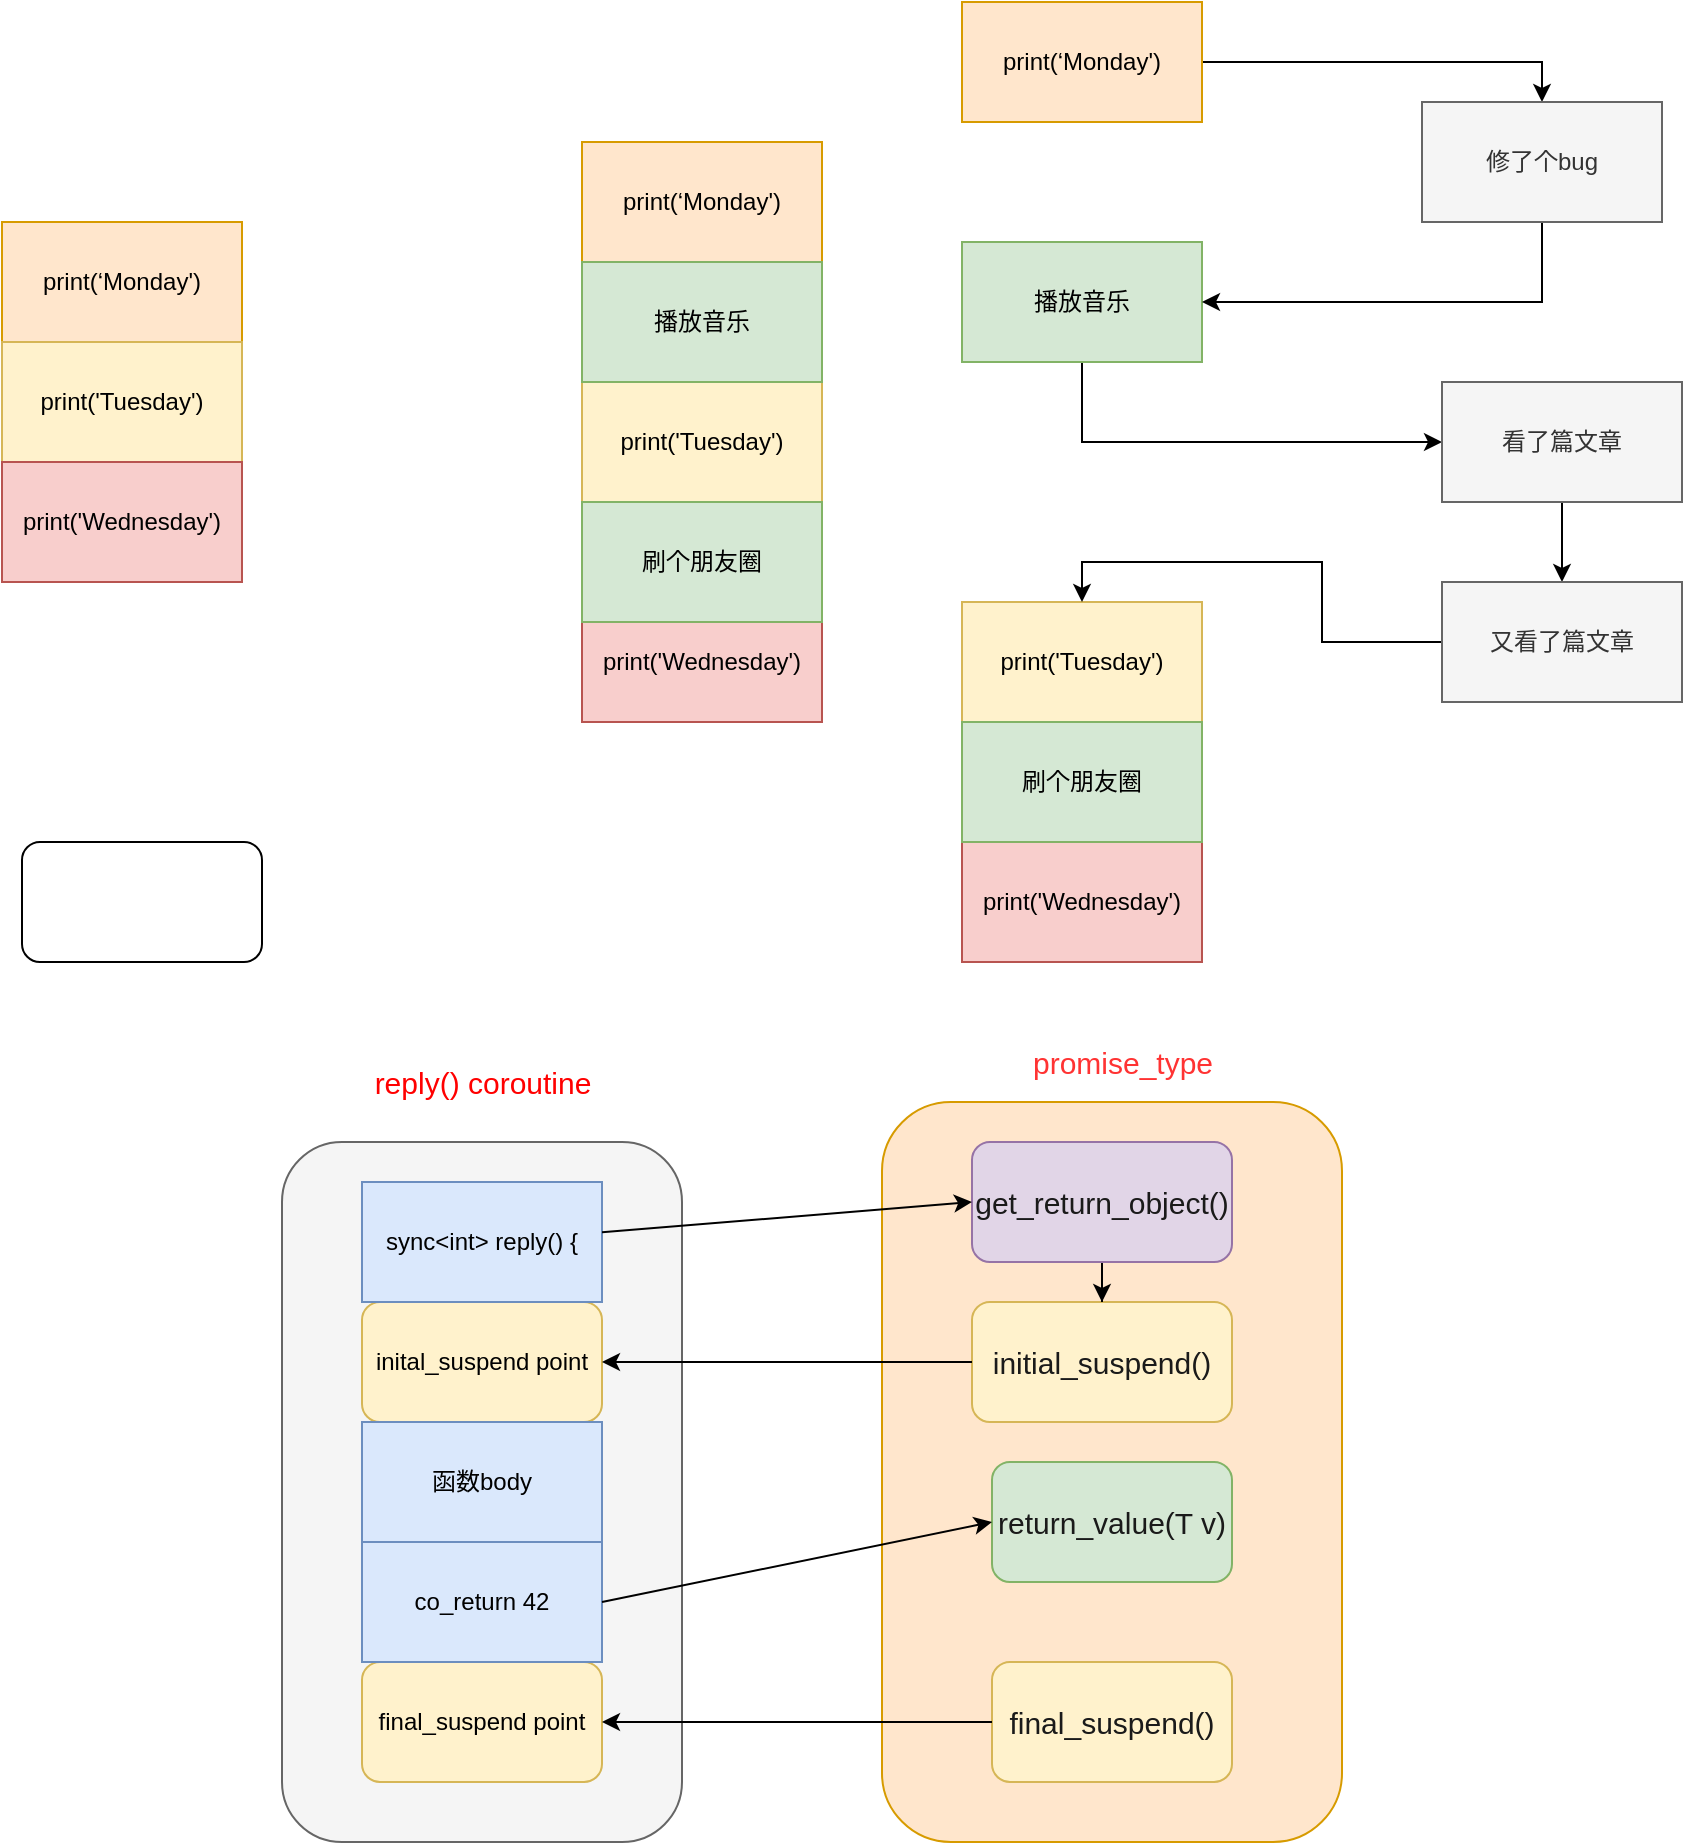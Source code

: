 <mxfile version="13.6.10" type="github"><diagram id="arvKgqraiX-c-Asr5_2m" name="Page-1"><mxGraphModel dx="1186" dy="685" grid="1" gridSize="10" guides="1" tooltips="1" connect="1" arrows="1" fold="1" page="1" pageScale="1" pageWidth="850" pageHeight="1100" math="0" shadow="0"><root><mxCell id="0"/><mxCell id="1" parent="0"/><mxCell id="3QBmXM8pbKys-sg0Cbji-31" value="" style="rounded=1;whiteSpace=wrap;html=1;fontSize=15;fillColor=#ffe6cc;strokeColor=#d79b00;" parent="1" vertex="1"><mxGeometry x="530" y="610" width="230" height="370" as="geometry"/></mxCell><mxCell id="3QBmXM8pbKys-sg0Cbji-29" value="" style="rounded=1;whiteSpace=wrap;html=1;fillColor=#f5f5f5;strokeColor=#666666;fontColor=#333333;" parent="1" vertex="1"><mxGeometry x="230" y="630" width="200" height="350" as="geometry"/></mxCell><mxCell id="3QBmXM8pbKys-sg0Cbji-1" value="print(‘Monday')" style="rounded=0;whiteSpace=wrap;html=1;fillColor=#ffe6cc;strokeColor=#d79b00;" parent="1" vertex="1"><mxGeometry x="90" y="170" width="120" height="60" as="geometry"/></mxCell><mxCell id="3QBmXM8pbKys-sg0Cbji-2" value="print('Tuesday')" style="rounded=0;whiteSpace=wrap;html=1;fillColor=#fff2cc;strokeColor=#d6b656;" parent="1" vertex="1"><mxGeometry x="90" y="230" width="120" height="60" as="geometry"/></mxCell><mxCell id="3QBmXM8pbKys-sg0Cbji-3" value="print('Wednesday')" style="rounded=0;whiteSpace=wrap;html=1;fillColor=#f8cecc;strokeColor=#b85450;" parent="1" vertex="1"><mxGeometry x="90" y="290" width="120" height="60" as="geometry"/></mxCell><mxCell id="3QBmXM8pbKys-sg0Cbji-4" value="print(‘Monday')" style="rounded=0;whiteSpace=wrap;html=1;fillColor=#ffe6cc;strokeColor=#d79b00;" parent="1" vertex="1"><mxGeometry x="380" y="130" width="120" height="60" as="geometry"/></mxCell><mxCell id="3QBmXM8pbKys-sg0Cbji-5" value="print('Tuesday')" style="rounded=0;whiteSpace=wrap;html=1;fillColor=#fff2cc;strokeColor=#d6b656;" parent="1" vertex="1"><mxGeometry x="380" y="250" width="120" height="60" as="geometry"/></mxCell><mxCell id="3QBmXM8pbKys-sg0Cbji-6" value="print('Wednesday')" style="rounded=0;whiteSpace=wrap;html=1;fillColor=#f8cecc;strokeColor=#b85450;" parent="1" vertex="1"><mxGeometry x="380" y="360" width="120" height="60" as="geometry"/></mxCell><mxCell id="3QBmXM8pbKys-sg0Cbji-7" value="播放音乐" style="rounded=0;whiteSpace=wrap;html=1;fillColor=#d5e8d4;strokeColor=#82b366;" parent="1" vertex="1"><mxGeometry x="380" y="190" width="120" height="60" as="geometry"/></mxCell><mxCell id="3QBmXM8pbKys-sg0Cbji-8" value="刷个朋友圈" style="rounded=0;whiteSpace=wrap;html=1;fillColor=#d5e8d4;strokeColor=#82b366;" parent="1" vertex="1"><mxGeometry x="380" y="310" width="120" height="60" as="geometry"/></mxCell><mxCell id="3QBmXM8pbKys-sg0Cbji-18" style="edgeStyle=orthogonalEdgeStyle;rounded=0;orthogonalLoop=1;jettySize=auto;html=1;" parent="1" source="3QBmXM8pbKys-sg0Cbji-9" target="3QBmXM8pbKys-sg0Cbji-14" edge="1"><mxGeometry relative="1" as="geometry"><Array as="points"><mxPoint x="860" y="90"/></Array></mxGeometry></mxCell><mxCell id="3QBmXM8pbKys-sg0Cbji-9" value="print(‘Monday')" style="rounded=0;whiteSpace=wrap;html=1;fillColor=#ffe6cc;strokeColor=#d79b00;" parent="1" vertex="1"><mxGeometry x="570" y="60" width="120" height="60" as="geometry"/></mxCell><mxCell id="3QBmXM8pbKys-sg0Cbji-10" value="print('Tuesday')" style="rounded=0;whiteSpace=wrap;html=1;fillColor=#fff2cc;strokeColor=#d6b656;" parent="1" vertex="1"><mxGeometry x="570" y="360" width="120" height="60" as="geometry"/></mxCell><mxCell id="3QBmXM8pbKys-sg0Cbji-11" value="print('Wednesday')" style="rounded=0;whiteSpace=wrap;html=1;fillColor=#f8cecc;strokeColor=#b85450;" parent="1" vertex="1"><mxGeometry x="570" y="480" width="120" height="60" as="geometry"/></mxCell><mxCell id="3QBmXM8pbKys-sg0Cbji-20" style="edgeStyle=orthogonalEdgeStyle;rounded=0;orthogonalLoop=1;jettySize=auto;html=1;" parent="1" source="3QBmXM8pbKys-sg0Cbji-12" target="3QBmXM8pbKys-sg0Cbji-15" edge="1"><mxGeometry relative="1" as="geometry"><Array as="points"><mxPoint x="630" y="280"/></Array></mxGeometry></mxCell><mxCell id="3QBmXM8pbKys-sg0Cbji-12" value="播放音乐" style="rounded=0;whiteSpace=wrap;html=1;fillColor=#d5e8d4;strokeColor=#82b366;" parent="1" vertex="1"><mxGeometry x="570" y="180" width="120" height="60" as="geometry"/></mxCell><mxCell id="3QBmXM8pbKys-sg0Cbji-13" value="刷个朋友圈" style="rounded=0;whiteSpace=wrap;html=1;fillColor=#d5e8d4;strokeColor=#82b366;" parent="1" vertex="1"><mxGeometry x="570" y="420" width="120" height="60" as="geometry"/></mxCell><mxCell id="3QBmXM8pbKys-sg0Cbji-19" style="edgeStyle=orthogonalEdgeStyle;rounded=0;orthogonalLoop=1;jettySize=auto;html=1;entryX=1;entryY=0.5;entryDx=0;entryDy=0;" parent="1" source="3QBmXM8pbKys-sg0Cbji-14" target="3QBmXM8pbKys-sg0Cbji-12" edge="1"><mxGeometry relative="1" as="geometry"><Array as="points"><mxPoint x="860" y="210"/></Array></mxGeometry></mxCell><mxCell id="3QBmXM8pbKys-sg0Cbji-14" value="修了个bug" style="rounded=0;whiteSpace=wrap;html=1;fillColor=#f5f5f5;strokeColor=#666666;fontColor=#333333;" parent="1" vertex="1"><mxGeometry x="800" y="110" width="120" height="60" as="geometry"/></mxCell><mxCell id="3QBmXM8pbKys-sg0Cbji-21" style="edgeStyle=orthogonalEdgeStyle;rounded=0;orthogonalLoop=1;jettySize=auto;html=1;entryX=0.5;entryY=0;entryDx=0;entryDy=0;" parent="1" source="3QBmXM8pbKys-sg0Cbji-15" target="3QBmXM8pbKys-sg0Cbji-16" edge="1"><mxGeometry relative="1" as="geometry"/></mxCell><mxCell id="3QBmXM8pbKys-sg0Cbji-15" value="看了篇文章" style="rounded=0;whiteSpace=wrap;html=1;fillColor=#f5f5f5;strokeColor=#666666;fontColor=#333333;" parent="1" vertex="1"><mxGeometry x="810" y="250" width="120" height="60" as="geometry"/></mxCell><mxCell id="3QBmXM8pbKys-sg0Cbji-22" style="edgeStyle=orthogonalEdgeStyle;rounded=0;orthogonalLoop=1;jettySize=auto;html=1;entryX=0.5;entryY=0;entryDx=0;entryDy=0;" parent="1" source="3QBmXM8pbKys-sg0Cbji-16" target="3QBmXM8pbKys-sg0Cbji-10" edge="1"><mxGeometry relative="1" as="geometry"/></mxCell><mxCell id="3QBmXM8pbKys-sg0Cbji-16" value="又看了篇文章" style="rounded=0;whiteSpace=wrap;html=1;fillColor=#f5f5f5;strokeColor=#666666;fontColor=#333333;" parent="1" vertex="1"><mxGeometry x="810" y="350" width="120" height="60" as="geometry"/></mxCell><mxCell id="3QBmXM8pbKys-sg0Cbji-17" value="" style="rounded=1;whiteSpace=wrap;html=1;" parent="1" vertex="1"><mxGeometry x="100" y="480" width="120" height="60" as="geometry"/></mxCell><mxCell id="3QBmXM8pbKys-sg0Cbji-23" value="inital_suspend point" style="rounded=1;whiteSpace=wrap;html=1;fillColor=#fff2cc;strokeColor=#d6b656;" parent="1" vertex="1"><mxGeometry x="270" y="710" width="120" height="60" as="geometry"/></mxCell><mxCell id="3QBmXM8pbKys-sg0Cbji-24" value="sync&amp;lt;int&amp;gt; reply() {" style="rounded=0;whiteSpace=wrap;html=1;fillColor=#dae8fc;strokeColor=#6c8ebf;" parent="1" vertex="1"><mxGeometry x="270" y="650" width="120" height="60" as="geometry"/></mxCell><mxCell id="3QBmXM8pbKys-sg0Cbji-26" value="函数body" style="rounded=0;whiteSpace=wrap;html=1;fillColor=#dae8fc;strokeColor=#6c8ebf;" parent="1" vertex="1"><mxGeometry x="270" y="770" width="120" height="60" as="geometry"/></mxCell><mxCell id="3QBmXM8pbKys-sg0Cbji-27" value="final_suspend point" style="rounded=1;whiteSpace=wrap;html=1;fillColor=#fff2cc;strokeColor=#d6b656;" parent="1" vertex="1"><mxGeometry x="270" y="890" width="120" height="60" as="geometry"/></mxCell><mxCell id="3QBmXM8pbKys-sg0Cbji-28" value="co_return 42" style="rounded=0;whiteSpace=wrap;html=1;fillColor=#dae8fc;strokeColor=#6c8ebf;" parent="1" vertex="1"><mxGeometry x="270" y="830" width="120" height="60" as="geometry"/></mxCell><mxCell id="3QBmXM8pbKys-sg0Cbji-30" value="&lt;font color=&quot;#ff0000&quot;&gt;reply() coroutine&lt;/font&gt;" style="text;html=1;align=center;verticalAlign=middle;resizable=0;points=[];autosize=1;fontSize=15;fontColor=#FFB570;" parent="1" vertex="1"><mxGeometry x="270" y="590" width="120" height="20" as="geometry"/></mxCell><mxCell id="3QBmXM8pbKys-sg0Cbji-32" value="&lt;font color=&quot;#1a1a1a&quot;&gt;initial_suspend()&lt;/font&gt;" style="rounded=1;whiteSpace=wrap;html=1;fontSize=15;fillColor=#fff2cc;strokeColor=#d6b656;" parent="1" vertex="1"><mxGeometry x="575" y="710" width="130" height="60" as="geometry"/></mxCell><mxCell id="3QBmXM8pbKys-sg0Cbji-41" style="edgeStyle=orthogonalEdgeStyle;rounded=0;orthogonalLoop=1;jettySize=auto;html=1;entryX=0.5;entryY=0;entryDx=0;entryDy=0;fontSize=15;fontColor=#FFB570;" parent="1" source="3QBmXM8pbKys-sg0Cbji-33" target="3QBmXM8pbKys-sg0Cbji-32" edge="1"><mxGeometry relative="1" as="geometry"/></mxCell><mxCell id="3QBmXM8pbKys-sg0Cbji-33" value="&lt;font color=&quot;#1a1a1a&quot;&gt;get_return_object()&lt;/font&gt;" style="rounded=1;whiteSpace=wrap;html=1;fontSize=15;fillColor=#e1d5e7;strokeColor=#9673a6;" parent="1" vertex="1"><mxGeometry x="575" y="630" width="130" height="60" as="geometry"/></mxCell><mxCell id="3QBmXM8pbKys-sg0Cbji-34" value="&lt;font color=&quot;#1a1a1a&quot;&gt;return_value(T v)&lt;/font&gt;" style="rounded=1;whiteSpace=wrap;html=1;fontSize=15;fillColor=#d5e8d4;strokeColor=#82b366;" parent="1" vertex="1"><mxGeometry x="585" y="790" width="120" height="60" as="geometry"/></mxCell><mxCell id="3QBmXM8pbKys-sg0Cbji-35" value="&lt;font color=&quot;#1a1a1a&quot;&gt;final_suspend()&lt;/font&gt;" style="rounded=1;whiteSpace=wrap;html=1;fontSize=15;fillColor=#fff2cc;strokeColor=#d6b656;" parent="1" vertex="1"><mxGeometry x="585" y="890" width="120" height="60" as="geometry"/></mxCell><mxCell id="3QBmXM8pbKys-sg0Cbji-36" value="" style="endArrow=classic;html=1;fontSize=15;fontColor=#FFB570;exitX=0;exitY=0.5;exitDx=0;exitDy=0;entryX=1;entryY=0.5;entryDx=0;entryDy=0;" parent="1" source="3QBmXM8pbKys-sg0Cbji-32" target="3QBmXM8pbKys-sg0Cbji-23" edge="1"><mxGeometry width="50" height="50" relative="1" as="geometry"><mxPoint x="460" y="650" as="sourcePoint"/><mxPoint x="510" y="600" as="targetPoint"/></mxGeometry></mxCell><mxCell id="3QBmXM8pbKys-sg0Cbji-37" value="&lt;font color=&quot;#ff3333&quot;&gt;promise_type&lt;/font&gt;" style="text;html=1;align=center;verticalAlign=middle;resizable=0;points=[];autosize=1;fontSize=15;fontColor=#FFB570;" parent="1" vertex="1"><mxGeometry x="595" y="580" width="110" height="20" as="geometry"/></mxCell><mxCell id="3QBmXM8pbKys-sg0Cbji-38" value="" style="endArrow=classic;html=1;fontSize=15;fontColor=#FFB570;exitX=0;exitY=0.5;exitDx=0;exitDy=0;" parent="1" source="3QBmXM8pbKys-sg0Cbji-35" target="3QBmXM8pbKys-sg0Cbji-27" edge="1"><mxGeometry width="50" height="50" relative="1" as="geometry"><mxPoint x="440" y="840" as="sourcePoint"/><mxPoint x="490" y="790" as="targetPoint"/></mxGeometry></mxCell><mxCell id="3QBmXM8pbKys-sg0Cbji-39" value="" style="endArrow=classic;html=1;fontSize=15;fontColor=#FFB570;entryX=0;entryY=0.5;entryDx=0;entryDy=0;exitX=1;exitY=0.5;exitDx=0;exitDy=0;" parent="1" source="3QBmXM8pbKys-sg0Cbji-28" target="3QBmXM8pbKys-sg0Cbji-34" edge="1"><mxGeometry width="50" height="50" relative="1" as="geometry"><mxPoint x="450" y="880" as="sourcePoint"/><mxPoint x="500" y="830" as="targetPoint"/></mxGeometry></mxCell><mxCell id="3QBmXM8pbKys-sg0Cbji-40" value="" style="endArrow=classic;html=1;fontSize=15;fontColor=#FFB570;entryX=0;entryY=0.5;entryDx=0;entryDy=0;" parent="1" source="3QBmXM8pbKys-sg0Cbji-24" target="3QBmXM8pbKys-sg0Cbji-33" edge="1"><mxGeometry width="50" height="50" relative="1" as="geometry"><mxPoint x="460" y="630" as="sourcePoint"/><mxPoint x="510" y="580" as="targetPoint"/></mxGeometry></mxCell></root></mxGraphModel></diagram></mxfile>